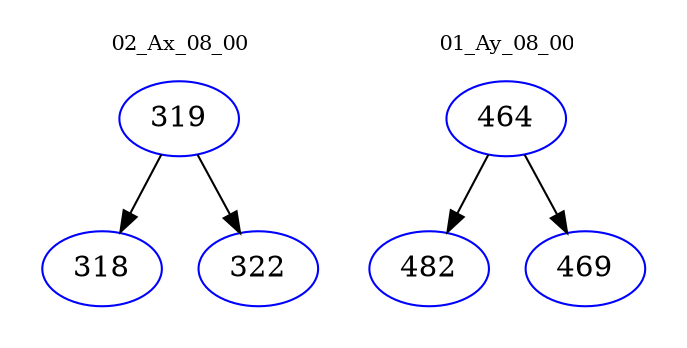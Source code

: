 digraph{
subgraph cluster_0 {
color = white
label = "02_Ax_08_00";
fontsize=10;
T0_319 [label="319", color="blue"]
T0_319 -> T0_318 [color="black"]
T0_318 [label="318", color="blue"]
T0_319 -> T0_322 [color="black"]
T0_322 [label="322", color="blue"]
}
subgraph cluster_1 {
color = white
label = "01_Ay_08_00";
fontsize=10;
T1_464 [label="464", color="blue"]
T1_464 -> T1_482 [color="black"]
T1_482 [label="482", color="blue"]
T1_464 -> T1_469 [color="black"]
T1_469 [label="469", color="blue"]
}
}

